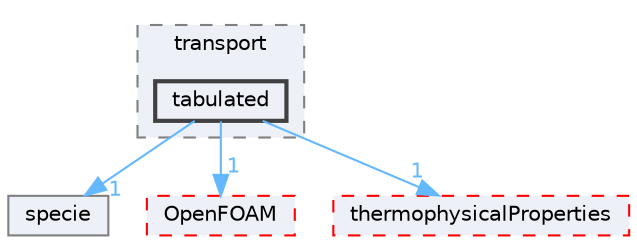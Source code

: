 digraph "src/thermophysicalModels/specie/transport/tabulated"
{
 // LATEX_PDF_SIZE
  bgcolor="transparent";
  edge [fontname=Helvetica,fontsize=10,labelfontname=Helvetica,labelfontsize=10];
  node [fontname=Helvetica,fontsize=10,shape=box,height=0.2,width=0.4];
  compound=true
  subgraph clusterdir_c33051a76953a582918a8b8685a5d648 {
    graph [ bgcolor="#edf0f7", pencolor="grey50", label="transport", fontname=Helvetica,fontsize=10 style="filled,dashed", URL="dir_c33051a76953a582918a8b8685a5d648.html",tooltip=""]
  dir_e3abd284030c9ad3dfbf4911b90a8760 [label="tabulated", fillcolor="#edf0f7", color="grey25", style="filled,bold", URL="dir_e3abd284030c9ad3dfbf4911b90a8760.html",tooltip=""];
  }
  dir_0a4039949b5e30fbb8957147ecb4e7fe [label="specie", fillcolor="#edf0f7", color="grey50", style="filled", URL="dir_0a4039949b5e30fbb8957147ecb4e7fe.html",tooltip=""];
  dir_c5473ff19b20e6ec4dfe5c310b3778a8 [label="OpenFOAM", fillcolor="#edf0f7", color="red", style="filled,dashed", URL="dir_c5473ff19b20e6ec4dfe5c310b3778a8.html",tooltip=""];
  dir_e18d608ec106eacfb005ee36ef0e1b8f [label="thermophysicalProperties", fillcolor="#edf0f7", color="red", style="filled,dashed", URL="dir_e18d608ec106eacfb005ee36ef0e1b8f.html",tooltip=""];
  dir_e3abd284030c9ad3dfbf4911b90a8760->dir_0a4039949b5e30fbb8957147ecb4e7fe [headlabel="1", labeldistance=1.5 headhref="dir_003951_003684.html" href="dir_003951_003684.html" color="steelblue1" fontcolor="steelblue1"];
  dir_e3abd284030c9ad3dfbf4911b90a8760->dir_c5473ff19b20e6ec4dfe5c310b3778a8 [headlabel="1", labeldistance=1.5 headhref="dir_003951_002695.html" href="dir_003951_002695.html" color="steelblue1" fontcolor="steelblue1"];
  dir_e3abd284030c9ad3dfbf4911b90a8760->dir_e18d608ec106eacfb005ee36ef0e1b8f [headlabel="1", labeldistance=1.5 headhref="dir_003951_004023.html" href="dir_003951_004023.html" color="steelblue1" fontcolor="steelblue1"];
}
